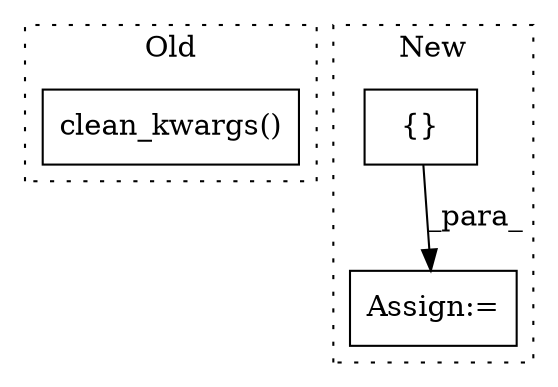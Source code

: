digraph G {
subgraph cluster0 {
1 [label="clean_kwargs()" a="75" s="2390,2414" l="18,1" shape="box"];
label = "Old";
style="dotted";
}
subgraph cluster1 {
2 [label="{}" a="95" s="2421,2492" l="1,1" shape="box"];
3 [label="Assign:=" a="68" s="2418" l="3" shape="box"];
label = "New";
style="dotted";
}
2 -> 3 [label="_para_"];
}